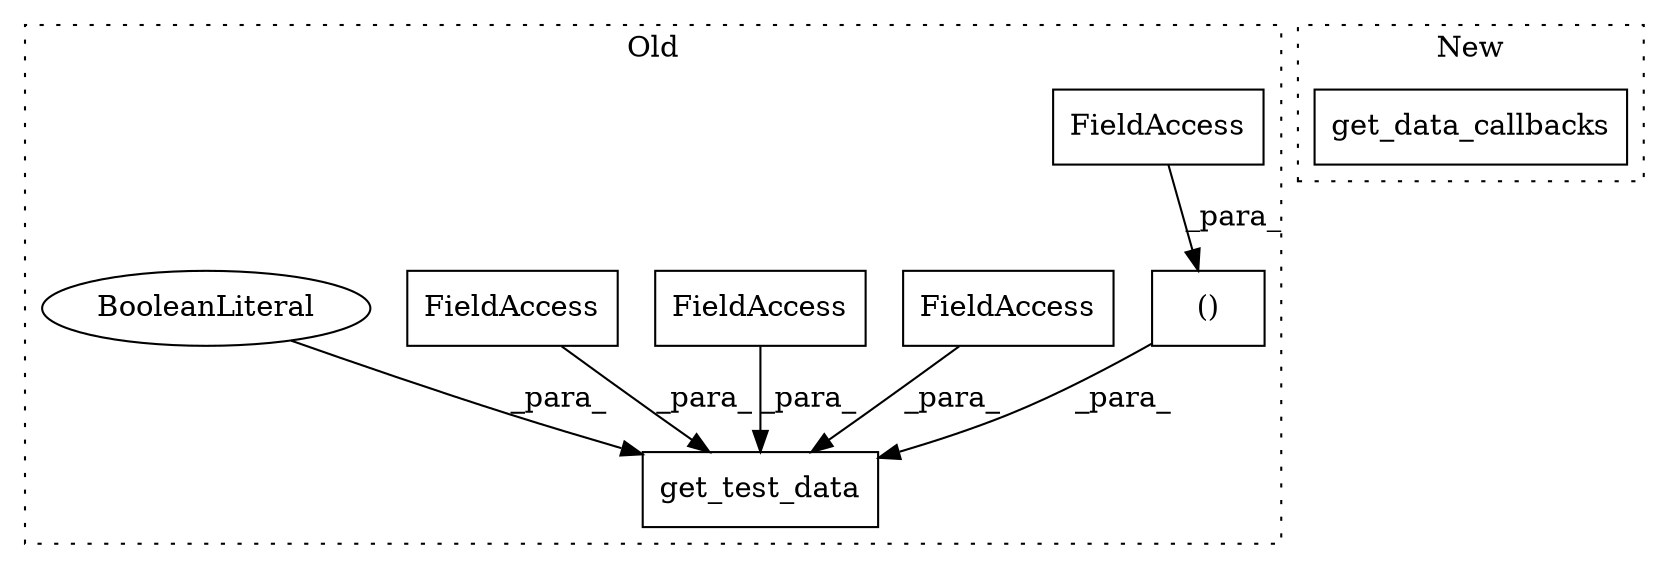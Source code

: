 digraph G {
subgraph cluster0 {
1 [label="()" a="106" s="1636" l="33" shape="box"];
3 [label="FieldAccess" a="22" s="1660" l="9" shape="box"];
4 [label="get_test_data" a="32" s="1590,1687" l="14,1" shape="box"];
5 [label="FieldAccess" a="22" s="1618" l="12" shape="box"];
6 [label="FieldAccess" a="22" s="1676" l="11" shape="box"];
7 [label="FieldAccess" a="22" s="1604" l="13" shape="box"];
8 [label="BooleanLiteral" a="9" s="1671" l="4" shape="ellipse"];
label = "Old";
style="dotted";
}
subgraph cluster1 {
2 [label="get_data_callbacks" a="32" s="1795" l="20" shape="box"];
label = "New";
style="dotted";
}
1 -> 4 [label="_para_"];
3 -> 1 [label="_para_"];
5 -> 4 [label="_para_"];
6 -> 4 [label="_para_"];
7 -> 4 [label="_para_"];
8 -> 4 [label="_para_"];
}
